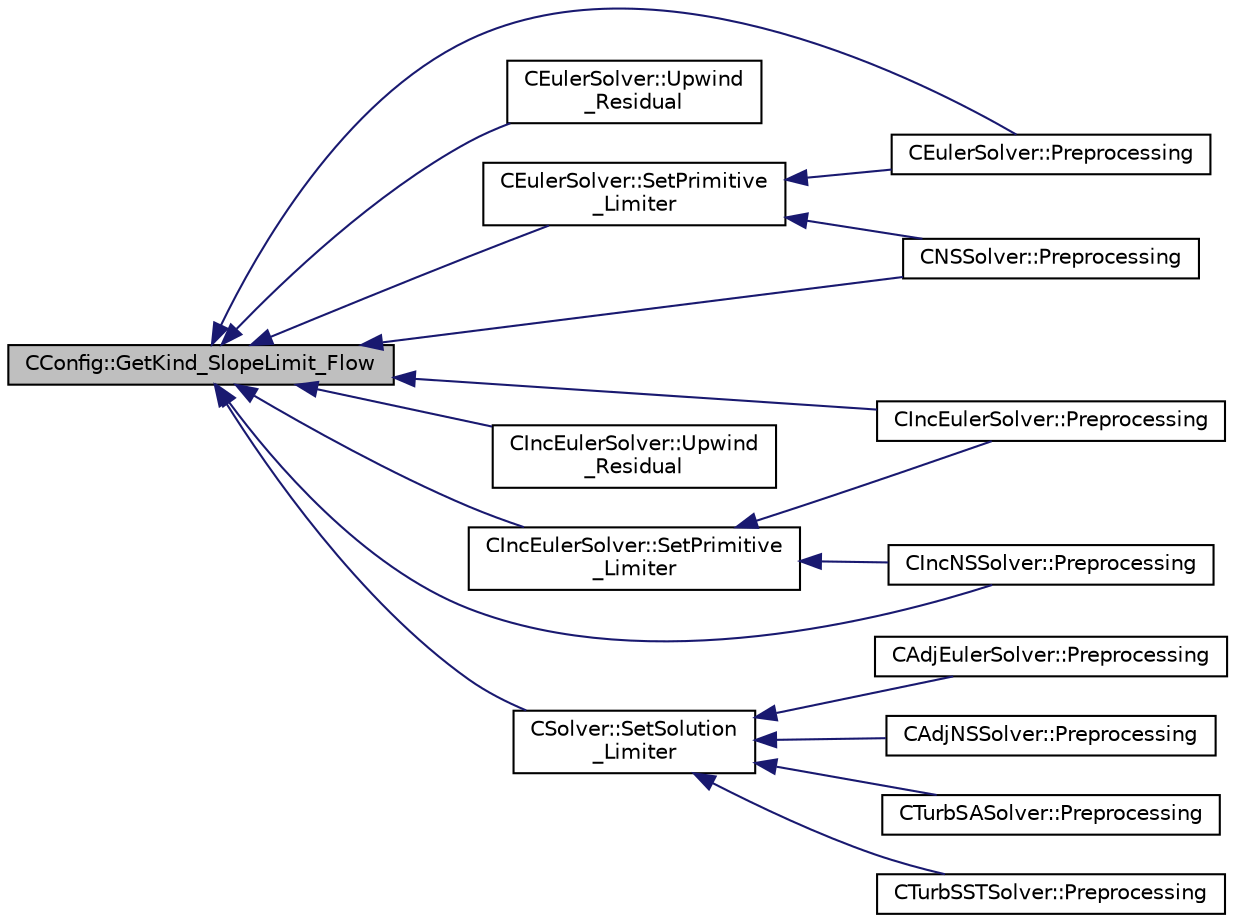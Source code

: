 digraph "CConfig::GetKind_SlopeLimit_Flow"
{
  edge [fontname="Helvetica",fontsize="10",labelfontname="Helvetica",labelfontsize="10"];
  node [fontname="Helvetica",fontsize="10",shape=record];
  rankdir="LR";
  Node5309 [label="CConfig::GetKind_SlopeLimit_Flow",height=0.2,width=0.4,color="black", fillcolor="grey75", style="filled", fontcolor="black"];
  Node5309 -> Node5310 [dir="back",color="midnightblue",fontsize="10",style="solid",fontname="Helvetica"];
  Node5310 [label="CEulerSolver::Preprocessing",height=0.2,width=0.4,color="black", fillcolor="white", style="filled",URL="$class_c_euler_solver.html#a8b89e1bfce33284c2d8f5f00f82f3f3f",tooltip="Compute primitive variables and their gradients. "];
  Node5309 -> Node5311 [dir="back",color="midnightblue",fontsize="10",style="solid",fontname="Helvetica"];
  Node5311 [label="CEulerSolver::Upwind\l_Residual",height=0.2,width=0.4,color="black", fillcolor="white", style="filled",URL="$class_c_euler_solver.html#a9cb1da16bea732300854a351ebca2ed3",tooltip="Compute the spatial integration using a upwind scheme. "];
  Node5309 -> Node5312 [dir="back",color="midnightblue",fontsize="10",style="solid",fontname="Helvetica"];
  Node5312 [label="CEulerSolver::SetPrimitive\l_Limiter",height=0.2,width=0.4,color="black", fillcolor="white", style="filled",URL="$class_c_euler_solver.html#a43004a7f0fad7a6d1f435144710bf13e",tooltip="Compute the limiter of the primitive variables. "];
  Node5312 -> Node5310 [dir="back",color="midnightblue",fontsize="10",style="solid",fontname="Helvetica"];
  Node5312 -> Node5313 [dir="back",color="midnightblue",fontsize="10",style="solid",fontname="Helvetica"];
  Node5313 [label="CNSSolver::Preprocessing",height=0.2,width=0.4,color="black", fillcolor="white", style="filled",URL="$class_c_n_s_solver.html#a028c83d18cf8520dff2f9628d8a04e4b",tooltip="Restart residual and compute gradients. "];
  Node5309 -> Node5313 [dir="back",color="midnightblue",fontsize="10",style="solid",fontname="Helvetica"];
  Node5309 -> Node5314 [dir="back",color="midnightblue",fontsize="10",style="solid",fontname="Helvetica"];
  Node5314 [label="CIncEulerSolver::Preprocessing",height=0.2,width=0.4,color="black", fillcolor="white", style="filled",URL="$class_c_inc_euler_solver.html#aabd902b10cc9b41b6b2c406efba0ac41",tooltip="Compute primitive variables and their gradients. "];
  Node5309 -> Node5315 [dir="back",color="midnightblue",fontsize="10",style="solid",fontname="Helvetica"];
  Node5315 [label="CIncEulerSolver::Upwind\l_Residual",height=0.2,width=0.4,color="black", fillcolor="white", style="filled",URL="$class_c_inc_euler_solver.html#a935da79a4e1b1fe9c59bc86024164256",tooltip="Compute the spatial integration using a upwind scheme. "];
  Node5309 -> Node5316 [dir="back",color="midnightblue",fontsize="10",style="solid",fontname="Helvetica"];
  Node5316 [label="CIncEulerSolver::SetPrimitive\l_Limiter",height=0.2,width=0.4,color="black", fillcolor="white", style="filled",URL="$class_c_inc_euler_solver.html#a00bd56828c4e41ec3ff1e8753cb320ec",tooltip="Compute the limiter of the primitive variables. "];
  Node5316 -> Node5314 [dir="back",color="midnightblue",fontsize="10",style="solid",fontname="Helvetica"];
  Node5316 -> Node5317 [dir="back",color="midnightblue",fontsize="10",style="solid",fontname="Helvetica"];
  Node5317 [label="CIncNSSolver::Preprocessing",height=0.2,width=0.4,color="black", fillcolor="white", style="filled",URL="$class_c_inc_n_s_solver.html#ae84f6e86313acd1da80c505b4eab81e5",tooltip="Restart residual and compute gradients. "];
  Node5309 -> Node5317 [dir="back",color="midnightblue",fontsize="10",style="solid",fontname="Helvetica"];
  Node5309 -> Node5318 [dir="back",color="midnightblue",fontsize="10",style="solid",fontname="Helvetica"];
  Node5318 [label="CSolver::SetSolution\l_Limiter",height=0.2,width=0.4,color="black", fillcolor="white", style="filled",URL="$class_c_solver.html#a641e9c59698ab9c7c2fb91107ad70d77",tooltip="Compute slope limiter. "];
  Node5318 -> Node5319 [dir="back",color="midnightblue",fontsize="10",style="solid",fontname="Helvetica"];
  Node5319 [label="CAdjEulerSolver::Preprocessing",height=0.2,width=0.4,color="black", fillcolor="white", style="filled",URL="$class_c_adj_euler_solver.html#a4ae0ed840dc8335fd921399625ba794f",tooltip="Initialize the residual vectors. "];
  Node5318 -> Node5320 [dir="back",color="midnightblue",fontsize="10",style="solid",fontname="Helvetica"];
  Node5320 [label="CAdjNSSolver::Preprocessing",height=0.2,width=0.4,color="black", fillcolor="white", style="filled",URL="$class_c_adj_n_s_solver.html#ac16dab76e2c1d86bc7d70ca9f41fd668",tooltip="Restart residual and compute gradients. "];
  Node5318 -> Node5321 [dir="back",color="midnightblue",fontsize="10",style="solid",fontname="Helvetica"];
  Node5321 [label="CTurbSASolver::Preprocessing",height=0.2,width=0.4,color="black", fillcolor="white", style="filled",URL="$class_c_turb_s_a_solver.html#a225518dc5f0ca6ed894add826aaa16ea",tooltip="Restart residual and compute gradients. "];
  Node5318 -> Node5322 [dir="back",color="midnightblue",fontsize="10",style="solid",fontname="Helvetica"];
  Node5322 [label="CTurbSSTSolver::Preprocessing",height=0.2,width=0.4,color="black", fillcolor="white", style="filled",URL="$class_c_turb_s_s_t_solver.html#a653cf05307f24374fda6f523ce3130bf",tooltip="Restart residual and compute gradients. "];
}
